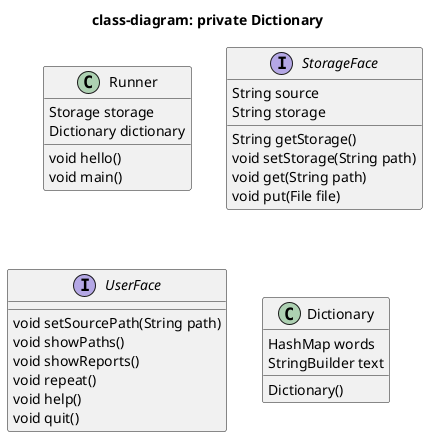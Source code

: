 @startuml
title "class-diagram: private Dictionary"
class Runner{
    Storage storage
    Dictionary dictionary
    void hello()
    void main()
}
interface StorageFace{
    String source
    String storage
    String getStorage()
    void setStorage(String path)
    void get(String path)
    void put(File file)
}
interface UserFace{
    void setSourcePath(String path)
    void showPaths()
    void showReports()
    void repeat()
    void help()
    void quit()
}
class Dictionary{
    HashMap words
    StringBuilder text
    Dictionary()
}

@enduml